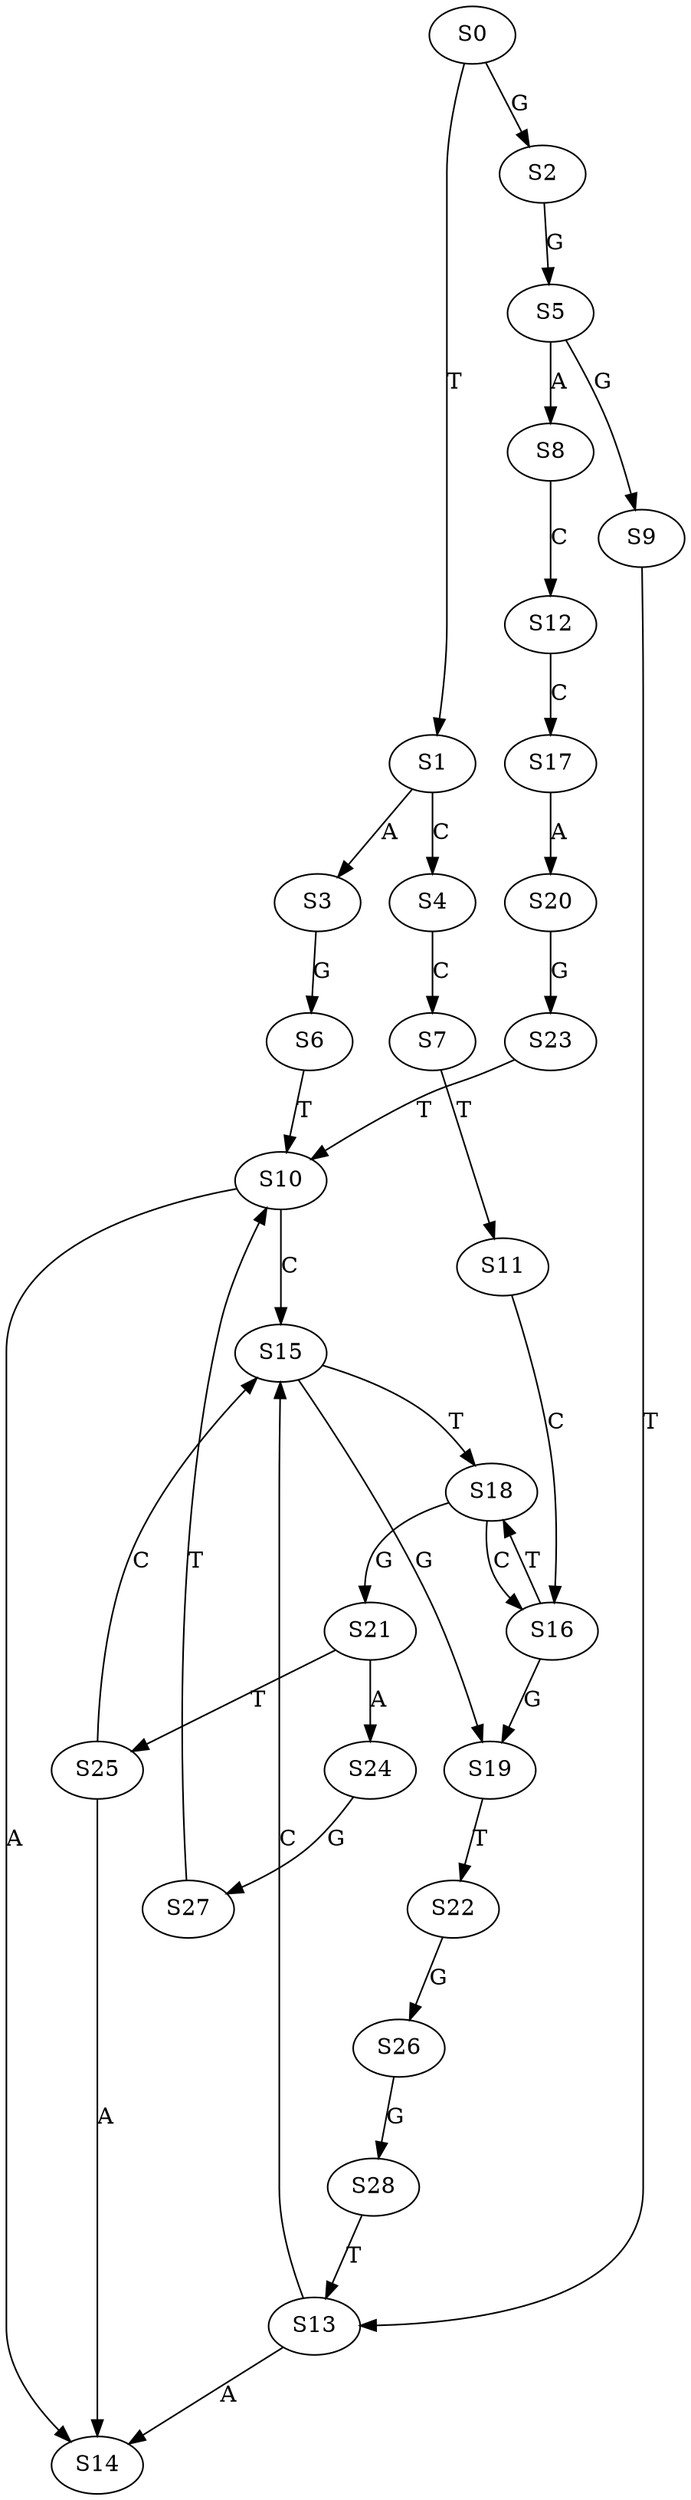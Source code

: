strict digraph  {
	S0 -> S1 [ label = T ];
	S0 -> S2 [ label = G ];
	S1 -> S3 [ label = A ];
	S1 -> S4 [ label = C ];
	S2 -> S5 [ label = G ];
	S3 -> S6 [ label = G ];
	S4 -> S7 [ label = C ];
	S5 -> S8 [ label = A ];
	S5 -> S9 [ label = G ];
	S6 -> S10 [ label = T ];
	S7 -> S11 [ label = T ];
	S8 -> S12 [ label = C ];
	S9 -> S13 [ label = T ];
	S10 -> S14 [ label = A ];
	S10 -> S15 [ label = C ];
	S11 -> S16 [ label = C ];
	S12 -> S17 [ label = C ];
	S13 -> S14 [ label = A ];
	S13 -> S15 [ label = C ];
	S15 -> S18 [ label = T ];
	S15 -> S19 [ label = G ];
	S16 -> S18 [ label = T ];
	S16 -> S19 [ label = G ];
	S17 -> S20 [ label = A ];
	S18 -> S21 [ label = G ];
	S18 -> S16 [ label = C ];
	S19 -> S22 [ label = T ];
	S20 -> S23 [ label = G ];
	S21 -> S24 [ label = A ];
	S21 -> S25 [ label = T ];
	S22 -> S26 [ label = G ];
	S23 -> S10 [ label = T ];
	S24 -> S27 [ label = G ];
	S25 -> S14 [ label = A ];
	S25 -> S15 [ label = C ];
	S26 -> S28 [ label = G ];
	S27 -> S10 [ label = T ];
	S28 -> S13 [ label = T ];
}
